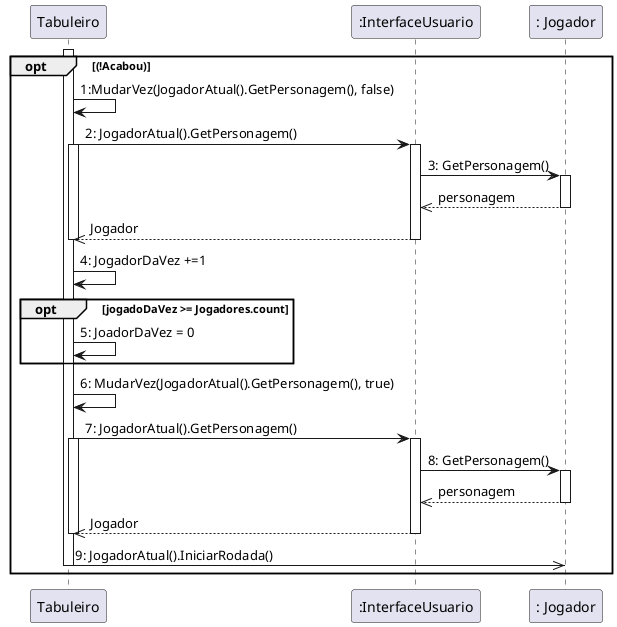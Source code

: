 @startuml
opt (!Acabou)
Activate Tabuleiro
": Tabuleiro" as  Tabuleiro->": Tabuleiro" as  Tabuleiro : 1:MudarVez(JogadorAtual().GetPersonagem(), false)
Tabuleiro -> ":InterfaceUsuario" as GUI : 2: JogadorAtual().GetPersonagem()
    activate Tabuleiro
    activate GUI
    GUI -> ": Jogador" as Jogador : 3: GetPersonagem()
    activate Jogador
    GUI <<-- Jogador : personagem
    deactivate Jogador
    Tabuleiro <<-- GUI : Jogador
    deactivate GUI
    deactivate Tabuleiro
Tabuleiro -> Tabuleiro : 4: JogadorDaVez +=1
    opt jogadoDaVez >= Jogadores.count
        Tabuleiro -> Tabuleiro : 5: JoadorDaVez = 0
    end
Tabuleiro -> Tabuleiro : 6: MudarVez(JogadorAtual().GetPersonagem(), true)
    Tabuleiro -> GUI : 7: JogadorAtual().GetPersonagem()
    activate Tabuleiro
    activate GUI
    GUI -> ": Jogador" as Jogador : 8: GetPersonagem()
    activate Jogador
    GUI <<-- Jogador : personagem
    deactivate Jogador
    Tabuleiro <<-- GUI : Jogador
    deactivate GUI
    deactivate Tabuleiro
Tabuleiro ->> Jogador : 9: JogadorAtual().IniciarRodada()
deactivate Tabuleiro
end
@enduml